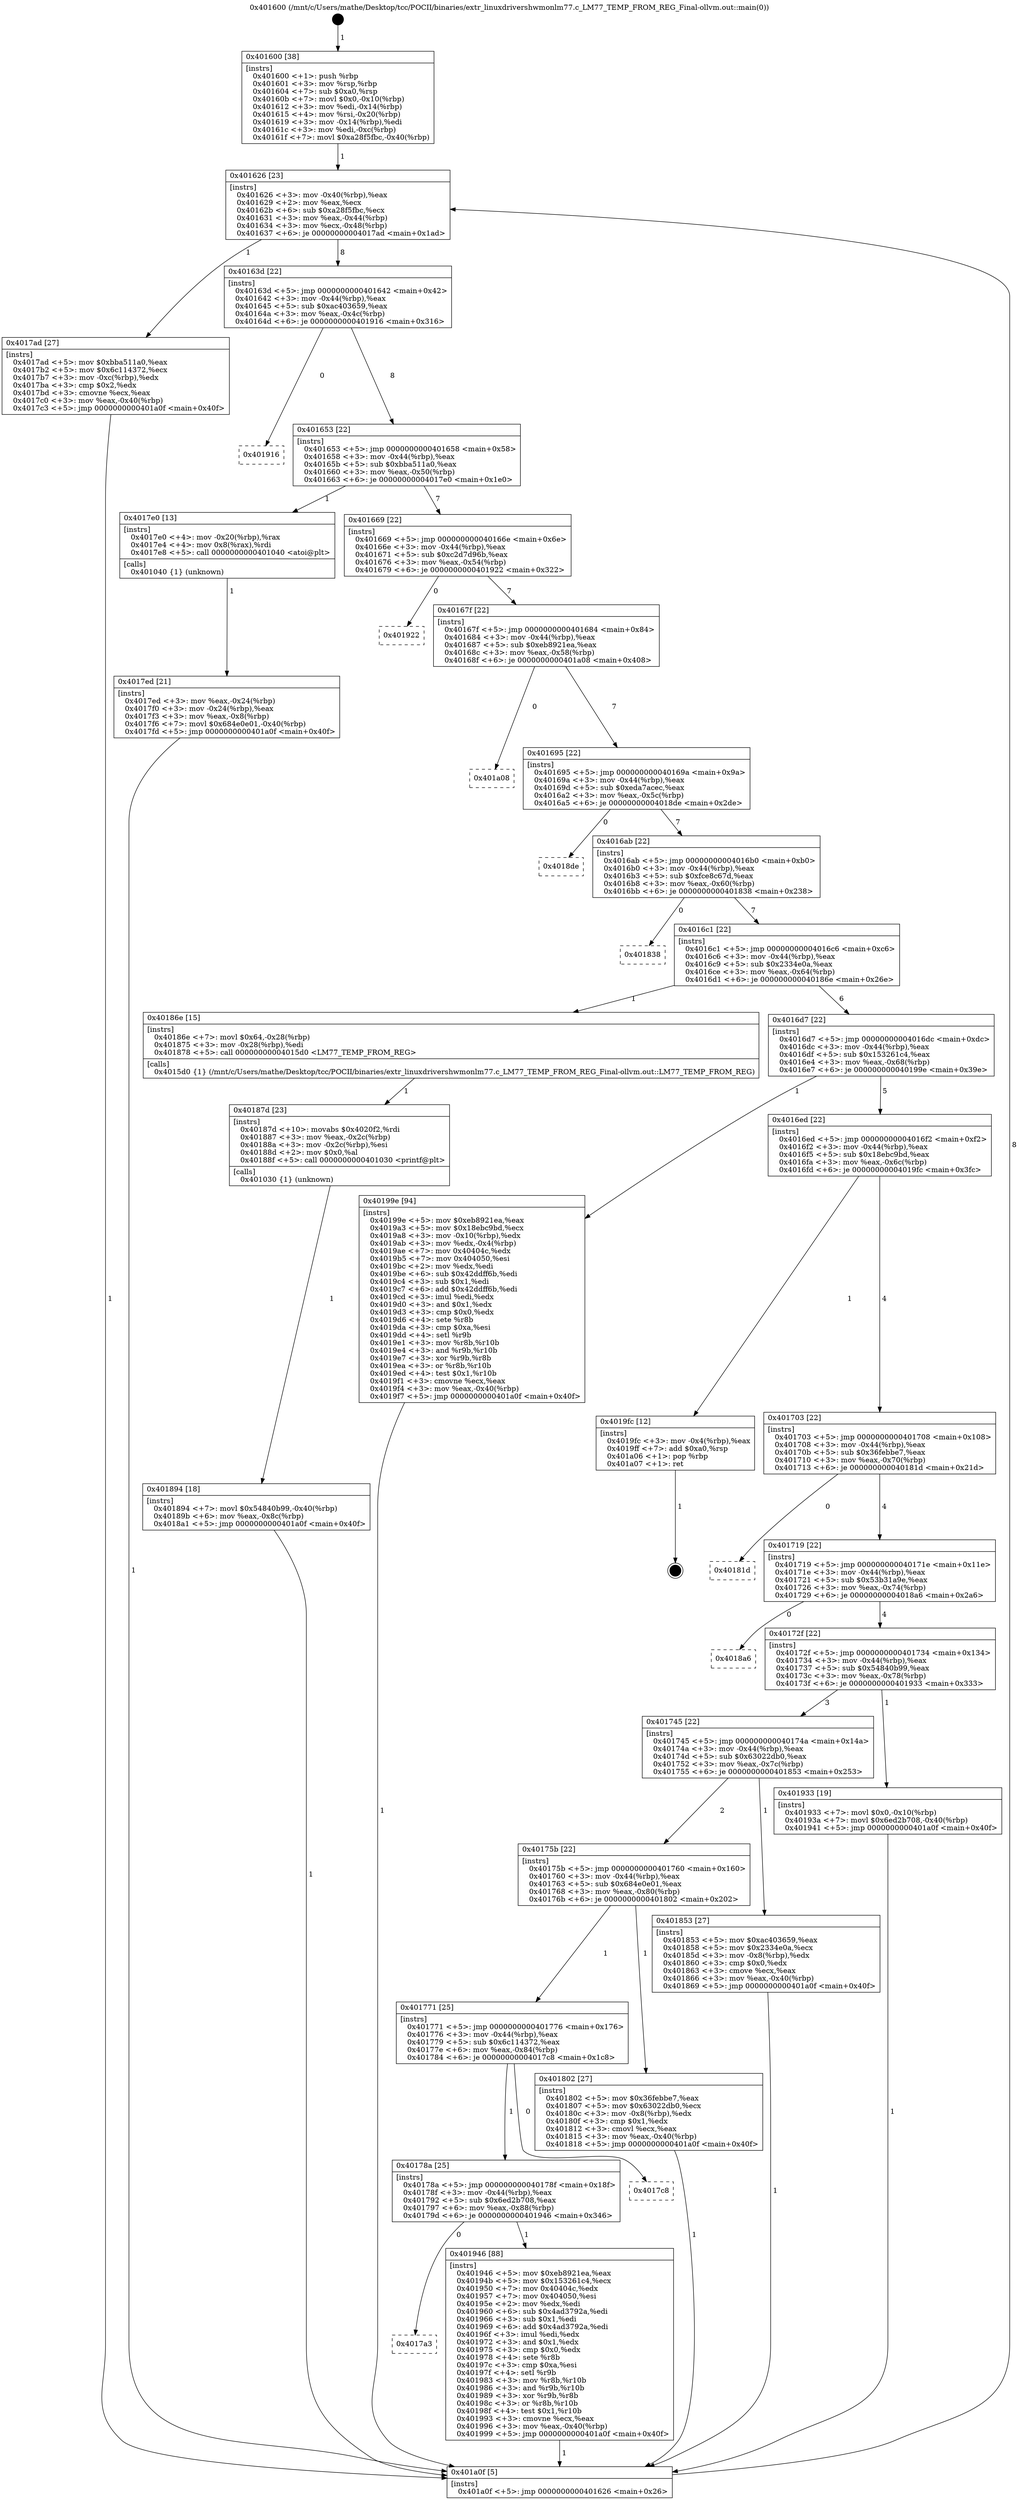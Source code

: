 digraph "0x401600" {
  label = "0x401600 (/mnt/c/Users/mathe/Desktop/tcc/POCII/binaries/extr_linuxdrivershwmonlm77.c_LM77_TEMP_FROM_REG_Final-ollvm.out::main(0))"
  labelloc = "t"
  node[shape=record]

  Entry [label="",width=0.3,height=0.3,shape=circle,fillcolor=black,style=filled]
  "0x401626" [label="{
     0x401626 [23]\l
     | [instrs]\l
     &nbsp;&nbsp;0x401626 \<+3\>: mov -0x40(%rbp),%eax\l
     &nbsp;&nbsp;0x401629 \<+2\>: mov %eax,%ecx\l
     &nbsp;&nbsp;0x40162b \<+6\>: sub $0xa28f5fbc,%ecx\l
     &nbsp;&nbsp;0x401631 \<+3\>: mov %eax,-0x44(%rbp)\l
     &nbsp;&nbsp;0x401634 \<+3\>: mov %ecx,-0x48(%rbp)\l
     &nbsp;&nbsp;0x401637 \<+6\>: je 00000000004017ad \<main+0x1ad\>\l
  }"]
  "0x4017ad" [label="{
     0x4017ad [27]\l
     | [instrs]\l
     &nbsp;&nbsp;0x4017ad \<+5\>: mov $0xbba511a0,%eax\l
     &nbsp;&nbsp;0x4017b2 \<+5\>: mov $0x6c114372,%ecx\l
     &nbsp;&nbsp;0x4017b7 \<+3\>: mov -0xc(%rbp),%edx\l
     &nbsp;&nbsp;0x4017ba \<+3\>: cmp $0x2,%edx\l
     &nbsp;&nbsp;0x4017bd \<+3\>: cmovne %ecx,%eax\l
     &nbsp;&nbsp;0x4017c0 \<+3\>: mov %eax,-0x40(%rbp)\l
     &nbsp;&nbsp;0x4017c3 \<+5\>: jmp 0000000000401a0f \<main+0x40f\>\l
  }"]
  "0x40163d" [label="{
     0x40163d [22]\l
     | [instrs]\l
     &nbsp;&nbsp;0x40163d \<+5\>: jmp 0000000000401642 \<main+0x42\>\l
     &nbsp;&nbsp;0x401642 \<+3\>: mov -0x44(%rbp),%eax\l
     &nbsp;&nbsp;0x401645 \<+5\>: sub $0xac403659,%eax\l
     &nbsp;&nbsp;0x40164a \<+3\>: mov %eax,-0x4c(%rbp)\l
     &nbsp;&nbsp;0x40164d \<+6\>: je 0000000000401916 \<main+0x316\>\l
  }"]
  "0x401a0f" [label="{
     0x401a0f [5]\l
     | [instrs]\l
     &nbsp;&nbsp;0x401a0f \<+5\>: jmp 0000000000401626 \<main+0x26\>\l
  }"]
  "0x401600" [label="{
     0x401600 [38]\l
     | [instrs]\l
     &nbsp;&nbsp;0x401600 \<+1\>: push %rbp\l
     &nbsp;&nbsp;0x401601 \<+3\>: mov %rsp,%rbp\l
     &nbsp;&nbsp;0x401604 \<+7\>: sub $0xa0,%rsp\l
     &nbsp;&nbsp;0x40160b \<+7\>: movl $0x0,-0x10(%rbp)\l
     &nbsp;&nbsp;0x401612 \<+3\>: mov %edi,-0x14(%rbp)\l
     &nbsp;&nbsp;0x401615 \<+4\>: mov %rsi,-0x20(%rbp)\l
     &nbsp;&nbsp;0x401619 \<+3\>: mov -0x14(%rbp),%edi\l
     &nbsp;&nbsp;0x40161c \<+3\>: mov %edi,-0xc(%rbp)\l
     &nbsp;&nbsp;0x40161f \<+7\>: movl $0xa28f5fbc,-0x40(%rbp)\l
  }"]
  Exit [label="",width=0.3,height=0.3,shape=circle,fillcolor=black,style=filled,peripheries=2]
  "0x401916" [label="{
     0x401916\l
  }", style=dashed]
  "0x401653" [label="{
     0x401653 [22]\l
     | [instrs]\l
     &nbsp;&nbsp;0x401653 \<+5\>: jmp 0000000000401658 \<main+0x58\>\l
     &nbsp;&nbsp;0x401658 \<+3\>: mov -0x44(%rbp),%eax\l
     &nbsp;&nbsp;0x40165b \<+5\>: sub $0xbba511a0,%eax\l
     &nbsp;&nbsp;0x401660 \<+3\>: mov %eax,-0x50(%rbp)\l
     &nbsp;&nbsp;0x401663 \<+6\>: je 00000000004017e0 \<main+0x1e0\>\l
  }"]
  "0x4017a3" [label="{
     0x4017a3\l
  }", style=dashed]
  "0x4017e0" [label="{
     0x4017e0 [13]\l
     | [instrs]\l
     &nbsp;&nbsp;0x4017e0 \<+4\>: mov -0x20(%rbp),%rax\l
     &nbsp;&nbsp;0x4017e4 \<+4\>: mov 0x8(%rax),%rdi\l
     &nbsp;&nbsp;0x4017e8 \<+5\>: call 0000000000401040 \<atoi@plt\>\l
     | [calls]\l
     &nbsp;&nbsp;0x401040 \{1\} (unknown)\l
  }"]
  "0x401669" [label="{
     0x401669 [22]\l
     | [instrs]\l
     &nbsp;&nbsp;0x401669 \<+5\>: jmp 000000000040166e \<main+0x6e\>\l
     &nbsp;&nbsp;0x40166e \<+3\>: mov -0x44(%rbp),%eax\l
     &nbsp;&nbsp;0x401671 \<+5\>: sub $0xc2d7d96b,%eax\l
     &nbsp;&nbsp;0x401676 \<+3\>: mov %eax,-0x54(%rbp)\l
     &nbsp;&nbsp;0x401679 \<+6\>: je 0000000000401922 \<main+0x322\>\l
  }"]
  "0x4017ed" [label="{
     0x4017ed [21]\l
     | [instrs]\l
     &nbsp;&nbsp;0x4017ed \<+3\>: mov %eax,-0x24(%rbp)\l
     &nbsp;&nbsp;0x4017f0 \<+3\>: mov -0x24(%rbp),%eax\l
     &nbsp;&nbsp;0x4017f3 \<+3\>: mov %eax,-0x8(%rbp)\l
     &nbsp;&nbsp;0x4017f6 \<+7\>: movl $0x684e0e01,-0x40(%rbp)\l
     &nbsp;&nbsp;0x4017fd \<+5\>: jmp 0000000000401a0f \<main+0x40f\>\l
  }"]
  "0x401946" [label="{
     0x401946 [88]\l
     | [instrs]\l
     &nbsp;&nbsp;0x401946 \<+5\>: mov $0xeb8921ea,%eax\l
     &nbsp;&nbsp;0x40194b \<+5\>: mov $0x153261c4,%ecx\l
     &nbsp;&nbsp;0x401950 \<+7\>: mov 0x40404c,%edx\l
     &nbsp;&nbsp;0x401957 \<+7\>: mov 0x404050,%esi\l
     &nbsp;&nbsp;0x40195e \<+2\>: mov %edx,%edi\l
     &nbsp;&nbsp;0x401960 \<+6\>: sub $0x4ad3792a,%edi\l
     &nbsp;&nbsp;0x401966 \<+3\>: sub $0x1,%edi\l
     &nbsp;&nbsp;0x401969 \<+6\>: add $0x4ad3792a,%edi\l
     &nbsp;&nbsp;0x40196f \<+3\>: imul %edi,%edx\l
     &nbsp;&nbsp;0x401972 \<+3\>: and $0x1,%edx\l
     &nbsp;&nbsp;0x401975 \<+3\>: cmp $0x0,%edx\l
     &nbsp;&nbsp;0x401978 \<+4\>: sete %r8b\l
     &nbsp;&nbsp;0x40197c \<+3\>: cmp $0xa,%esi\l
     &nbsp;&nbsp;0x40197f \<+4\>: setl %r9b\l
     &nbsp;&nbsp;0x401983 \<+3\>: mov %r8b,%r10b\l
     &nbsp;&nbsp;0x401986 \<+3\>: and %r9b,%r10b\l
     &nbsp;&nbsp;0x401989 \<+3\>: xor %r9b,%r8b\l
     &nbsp;&nbsp;0x40198c \<+3\>: or %r8b,%r10b\l
     &nbsp;&nbsp;0x40198f \<+4\>: test $0x1,%r10b\l
     &nbsp;&nbsp;0x401993 \<+3\>: cmovne %ecx,%eax\l
     &nbsp;&nbsp;0x401996 \<+3\>: mov %eax,-0x40(%rbp)\l
     &nbsp;&nbsp;0x401999 \<+5\>: jmp 0000000000401a0f \<main+0x40f\>\l
  }"]
  "0x401922" [label="{
     0x401922\l
  }", style=dashed]
  "0x40167f" [label="{
     0x40167f [22]\l
     | [instrs]\l
     &nbsp;&nbsp;0x40167f \<+5\>: jmp 0000000000401684 \<main+0x84\>\l
     &nbsp;&nbsp;0x401684 \<+3\>: mov -0x44(%rbp),%eax\l
     &nbsp;&nbsp;0x401687 \<+5\>: sub $0xeb8921ea,%eax\l
     &nbsp;&nbsp;0x40168c \<+3\>: mov %eax,-0x58(%rbp)\l
     &nbsp;&nbsp;0x40168f \<+6\>: je 0000000000401a08 \<main+0x408\>\l
  }"]
  "0x40178a" [label="{
     0x40178a [25]\l
     | [instrs]\l
     &nbsp;&nbsp;0x40178a \<+5\>: jmp 000000000040178f \<main+0x18f\>\l
     &nbsp;&nbsp;0x40178f \<+3\>: mov -0x44(%rbp),%eax\l
     &nbsp;&nbsp;0x401792 \<+5\>: sub $0x6ed2b708,%eax\l
     &nbsp;&nbsp;0x401797 \<+6\>: mov %eax,-0x88(%rbp)\l
     &nbsp;&nbsp;0x40179d \<+6\>: je 0000000000401946 \<main+0x346\>\l
  }"]
  "0x401a08" [label="{
     0x401a08\l
  }", style=dashed]
  "0x401695" [label="{
     0x401695 [22]\l
     | [instrs]\l
     &nbsp;&nbsp;0x401695 \<+5\>: jmp 000000000040169a \<main+0x9a\>\l
     &nbsp;&nbsp;0x40169a \<+3\>: mov -0x44(%rbp),%eax\l
     &nbsp;&nbsp;0x40169d \<+5\>: sub $0xeda7acec,%eax\l
     &nbsp;&nbsp;0x4016a2 \<+3\>: mov %eax,-0x5c(%rbp)\l
     &nbsp;&nbsp;0x4016a5 \<+6\>: je 00000000004018de \<main+0x2de\>\l
  }"]
  "0x4017c8" [label="{
     0x4017c8\l
  }", style=dashed]
  "0x4018de" [label="{
     0x4018de\l
  }", style=dashed]
  "0x4016ab" [label="{
     0x4016ab [22]\l
     | [instrs]\l
     &nbsp;&nbsp;0x4016ab \<+5\>: jmp 00000000004016b0 \<main+0xb0\>\l
     &nbsp;&nbsp;0x4016b0 \<+3\>: mov -0x44(%rbp),%eax\l
     &nbsp;&nbsp;0x4016b3 \<+5\>: sub $0xfce8c67d,%eax\l
     &nbsp;&nbsp;0x4016b8 \<+3\>: mov %eax,-0x60(%rbp)\l
     &nbsp;&nbsp;0x4016bb \<+6\>: je 0000000000401838 \<main+0x238\>\l
  }"]
  "0x401894" [label="{
     0x401894 [18]\l
     | [instrs]\l
     &nbsp;&nbsp;0x401894 \<+7\>: movl $0x54840b99,-0x40(%rbp)\l
     &nbsp;&nbsp;0x40189b \<+6\>: mov %eax,-0x8c(%rbp)\l
     &nbsp;&nbsp;0x4018a1 \<+5\>: jmp 0000000000401a0f \<main+0x40f\>\l
  }"]
  "0x401838" [label="{
     0x401838\l
  }", style=dashed]
  "0x4016c1" [label="{
     0x4016c1 [22]\l
     | [instrs]\l
     &nbsp;&nbsp;0x4016c1 \<+5\>: jmp 00000000004016c6 \<main+0xc6\>\l
     &nbsp;&nbsp;0x4016c6 \<+3\>: mov -0x44(%rbp),%eax\l
     &nbsp;&nbsp;0x4016c9 \<+5\>: sub $0x2334e0a,%eax\l
     &nbsp;&nbsp;0x4016ce \<+3\>: mov %eax,-0x64(%rbp)\l
     &nbsp;&nbsp;0x4016d1 \<+6\>: je 000000000040186e \<main+0x26e\>\l
  }"]
  "0x40187d" [label="{
     0x40187d [23]\l
     | [instrs]\l
     &nbsp;&nbsp;0x40187d \<+10\>: movabs $0x4020f2,%rdi\l
     &nbsp;&nbsp;0x401887 \<+3\>: mov %eax,-0x2c(%rbp)\l
     &nbsp;&nbsp;0x40188a \<+3\>: mov -0x2c(%rbp),%esi\l
     &nbsp;&nbsp;0x40188d \<+2\>: mov $0x0,%al\l
     &nbsp;&nbsp;0x40188f \<+5\>: call 0000000000401030 \<printf@plt\>\l
     | [calls]\l
     &nbsp;&nbsp;0x401030 \{1\} (unknown)\l
  }"]
  "0x40186e" [label="{
     0x40186e [15]\l
     | [instrs]\l
     &nbsp;&nbsp;0x40186e \<+7\>: movl $0x64,-0x28(%rbp)\l
     &nbsp;&nbsp;0x401875 \<+3\>: mov -0x28(%rbp),%edi\l
     &nbsp;&nbsp;0x401878 \<+5\>: call 00000000004015d0 \<LM77_TEMP_FROM_REG\>\l
     | [calls]\l
     &nbsp;&nbsp;0x4015d0 \{1\} (/mnt/c/Users/mathe/Desktop/tcc/POCII/binaries/extr_linuxdrivershwmonlm77.c_LM77_TEMP_FROM_REG_Final-ollvm.out::LM77_TEMP_FROM_REG)\l
  }"]
  "0x4016d7" [label="{
     0x4016d7 [22]\l
     | [instrs]\l
     &nbsp;&nbsp;0x4016d7 \<+5\>: jmp 00000000004016dc \<main+0xdc\>\l
     &nbsp;&nbsp;0x4016dc \<+3\>: mov -0x44(%rbp),%eax\l
     &nbsp;&nbsp;0x4016df \<+5\>: sub $0x153261c4,%eax\l
     &nbsp;&nbsp;0x4016e4 \<+3\>: mov %eax,-0x68(%rbp)\l
     &nbsp;&nbsp;0x4016e7 \<+6\>: je 000000000040199e \<main+0x39e\>\l
  }"]
  "0x401771" [label="{
     0x401771 [25]\l
     | [instrs]\l
     &nbsp;&nbsp;0x401771 \<+5\>: jmp 0000000000401776 \<main+0x176\>\l
     &nbsp;&nbsp;0x401776 \<+3\>: mov -0x44(%rbp),%eax\l
     &nbsp;&nbsp;0x401779 \<+5\>: sub $0x6c114372,%eax\l
     &nbsp;&nbsp;0x40177e \<+6\>: mov %eax,-0x84(%rbp)\l
     &nbsp;&nbsp;0x401784 \<+6\>: je 00000000004017c8 \<main+0x1c8\>\l
  }"]
  "0x40199e" [label="{
     0x40199e [94]\l
     | [instrs]\l
     &nbsp;&nbsp;0x40199e \<+5\>: mov $0xeb8921ea,%eax\l
     &nbsp;&nbsp;0x4019a3 \<+5\>: mov $0x18ebc9bd,%ecx\l
     &nbsp;&nbsp;0x4019a8 \<+3\>: mov -0x10(%rbp),%edx\l
     &nbsp;&nbsp;0x4019ab \<+3\>: mov %edx,-0x4(%rbp)\l
     &nbsp;&nbsp;0x4019ae \<+7\>: mov 0x40404c,%edx\l
     &nbsp;&nbsp;0x4019b5 \<+7\>: mov 0x404050,%esi\l
     &nbsp;&nbsp;0x4019bc \<+2\>: mov %edx,%edi\l
     &nbsp;&nbsp;0x4019be \<+6\>: sub $0x42ddff6b,%edi\l
     &nbsp;&nbsp;0x4019c4 \<+3\>: sub $0x1,%edi\l
     &nbsp;&nbsp;0x4019c7 \<+6\>: add $0x42ddff6b,%edi\l
     &nbsp;&nbsp;0x4019cd \<+3\>: imul %edi,%edx\l
     &nbsp;&nbsp;0x4019d0 \<+3\>: and $0x1,%edx\l
     &nbsp;&nbsp;0x4019d3 \<+3\>: cmp $0x0,%edx\l
     &nbsp;&nbsp;0x4019d6 \<+4\>: sete %r8b\l
     &nbsp;&nbsp;0x4019da \<+3\>: cmp $0xa,%esi\l
     &nbsp;&nbsp;0x4019dd \<+4\>: setl %r9b\l
     &nbsp;&nbsp;0x4019e1 \<+3\>: mov %r8b,%r10b\l
     &nbsp;&nbsp;0x4019e4 \<+3\>: and %r9b,%r10b\l
     &nbsp;&nbsp;0x4019e7 \<+3\>: xor %r9b,%r8b\l
     &nbsp;&nbsp;0x4019ea \<+3\>: or %r8b,%r10b\l
     &nbsp;&nbsp;0x4019ed \<+4\>: test $0x1,%r10b\l
     &nbsp;&nbsp;0x4019f1 \<+3\>: cmovne %ecx,%eax\l
     &nbsp;&nbsp;0x4019f4 \<+3\>: mov %eax,-0x40(%rbp)\l
     &nbsp;&nbsp;0x4019f7 \<+5\>: jmp 0000000000401a0f \<main+0x40f\>\l
  }"]
  "0x4016ed" [label="{
     0x4016ed [22]\l
     | [instrs]\l
     &nbsp;&nbsp;0x4016ed \<+5\>: jmp 00000000004016f2 \<main+0xf2\>\l
     &nbsp;&nbsp;0x4016f2 \<+3\>: mov -0x44(%rbp),%eax\l
     &nbsp;&nbsp;0x4016f5 \<+5\>: sub $0x18ebc9bd,%eax\l
     &nbsp;&nbsp;0x4016fa \<+3\>: mov %eax,-0x6c(%rbp)\l
     &nbsp;&nbsp;0x4016fd \<+6\>: je 00000000004019fc \<main+0x3fc\>\l
  }"]
  "0x401802" [label="{
     0x401802 [27]\l
     | [instrs]\l
     &nbsp;&nbsp;0x401802 \<+5\>: mov $0x36febbe7,%eax\l
     &nbsp;&nbsp;0x401807 \<+5\>: mov $0x63022db0,%ecx\l
     &nbsp;&nbsp;0x40180c \<+3\>: mov -0x8(%rbp),%edx\l
     &nbsp;&nbsp;0x40180f \<+3\>: cmp $0x1,%edx\l
     &nbsp;&nbsp;0x401812 \<+3\>: cmovl %ecx,%eax\l
     &nbsp;&nbsp;0x401815 \<+3\>: mov %eax,-0x40(%rbp)\l
     &nbsp;&nbsp;0x401818 \<+5\>: jmp 0000000000401a0f \<main+0x40f\>\l
  }"]
  "0x4019fc" [label="{
     0x4019fc [12]\l
     | [instrs]\l
     &nbsp;&nbsp;0x4019fc \<+3\>: mov -0x4(%rbp),%eax\l
     &nbsp;&nbsp;0x4019ff \<+7\>: add $0xa0,%rsp\l
     &nbsp;&nbsp;0x401a06 \<+1\>: pop %rbp\l
     &nbsp;&nbsp;0x401a07 \<+1\>: ret\l
  }"]
  "0x401703" [label="{
     0x401703 [22]\l
     | [instrs]\l
     &nbsp;&nbsp;0x401703 \<+5\>: jmp 0000000000401708 \<main+0x108\>\l
     &nbsp;&nbsp;0x401708 \<+3\>: mov -0x44(%rbp),%eax\l
     &nbsp;&nbsp;0x40170b \<+5\>: sub $0x36febbe7,%eax\l
     &nbsp;&nbsp;0x401710 \<+3\>: mov %eax,-0x70(%rbp)\l
     &nbsp;&nbsp;0x401713 \<+6\>: je 000000000040181d \<main+0x21d\>\l
  }"]
  "0x40175b" [label="{
     0x40175b [22]\l
     | [instrs]\l
     &nbsp;&nbsp;0x40175b \<+5\>: jmp 0000000000401760 \<main+0x160\>\l
     &nbsp;&nbsp;0x401760 \<+3\>: mov -0x44(%rbp),%eax\l
     &nbsp;&nbsp;0x401763 \<+5\>: sub $0x684e0e01,%eax\l
     &nbsp;&nbsp;0x401768 \<+3\>: mov %eax,-0x80(%rbp)\l
     &nbsp;&nbsp;0x40176b \<+6\>: je 0000000000401802 \<main+0x202\>\l
  }"]
  "0x40181d" [label="{
     0x40181d\l
  }", style=dashed]
  "0x401719" [label="{
     0x401719 [22]\l
     | [instrs]\l
     &nbsp;&nbsp;0x401719 \<+5\>: jmp 000000000040171e \<main+0x11e\>\l
     &nbsp;&nbsp;0x40171e \<+3\>: mov -0x44(%rbp),%eax\l
     &nbsp;&nbsp;0x401721 \<+5\>: sub $0x53b31a9e,%eax\l
     &nbsp;&nbsp;0x401726 \<+3\>: mov %eax,-0x74(%rbp)\l
     &nbsp;&nbsp;0x401729 \<+6\>: je 00000000004018a6 \<main+0x2a6\>\l
  }"]
  "0x401853" [label="{
     0x401853 [27]\l
     | [instrs]\l
     &nbsp;&nbsp;0x401853 \<+5\>: mov $0xac403659,%eax\l
     &nbsp;&nbsp;0x401858 \<+5\>: mov $0x2334e0a,%ecx\l
     &nbsp;&nbsp;0x40185d \<+3\>: mov -0x8(%rbp),%edx\l
     &nbsp;&nbsp;0x401860 \<+3\>: cmp $0x0,%edx\l
     &nbsp;&nbsp;0x401863 \<+3\>: cmove %ecx,%eax\l
     &nbsp;&nbsp;0x401866 \<+3\>: mov %eax,-0x40(%rbp)\l
     &nbsp;&nbsp;0x401869 \<+5\>: jmp 0000000000401a0f \<main+0x40f\>\l
  }"]
  "0x4018a6" [label="{
     0x4018a6\l
  }", style=dashed]
  "0x40172f" [label="{
     0x40172f [22]\l
     | [instrs]\l
     &nbsp;&nbsp;0x40172f \<+5\>: jmp 0000000000401734 \<main+0x134\>\l
     &nbsp;&nbsp;0x401734 \<+3\>: mov -0x44(%rbp),%eax\l
     &nbsp;&nbsp;0x401737 \<+5\>: sub $0x54840b99,%eax\l
     &nbsp;&nbsp;0x40173c \<+3\>: mov %eax,-0x78(%rbp)\l
     &nbsp;&nbsp;0x40173f \<+6\>: je 0000000000401933 \<main+0x333\>\l
  }"]
  "0x401745" [label="{
     0x401745 [22]\l
     | [instrs]\l
     &nbsp;&nbsp;0x401745 \<+5\>: jmp 000000000040174a \<main+0x14a\>\l
     &nbsp;&nbsp;0x40174a \<+3\>: mov -0x44(%rbp),%eax\l
     &nbsp;&nbsp;0x40174d \<+5\>: sub $0x63022db0,%eax\l
     &nbsp;&nbsp;0x401752 \<+3\>: mov %eax,-0x7c(%rbp)\l
     &nbsp;&nbsp;0x401755 \<+6\>: je 0000000000401853 \<main+0x253\>\l
  }"]
  "0x401933" [label="{
     0x401933 [19]\l
     | [instrs]\l
     &nbsp;&nbsp;0x401933 \<+7\>: movl $0x0,-0x10(%rbp)\l
     &nbsp;&nbsp;0x40193a \<+7\>: movl $0x6ed2b708,-0x40(%rbp)\l
     &nbsp;&nbsp;0x401941 \<+5\>: jmp 0000000000401a0f \<main+0x40f\>\l
  }"]
  Entry -> "0x401600" [label=" 1"]
  "0x401626" -> "0x4017ad" [label=" 1"]
  "0x401626" -> "0x40163d" [label=" 8"]
  "0x4017ad" -> "0x401a0f" [label=" 1"]
  "0x401600" -> "0x401626" [label=" 1"]
  "0x401a0f" -> "0x401626" [label=" 8"]
  "0x4019fc" -> Exit [label=" 1"]
  "0x40163d" -> "0x401916" [label=" 0"]
  "0x40163d" -> "0x401653" [label=" 8"]
  "0x40199e" -> "0x401a0f" [label=" 1"]
  "0x401653" -> "0x4017e0" [label=" 1"]
  "0x401653" -> "0x401669" [label=" 7"]
  "0x4017e0" -> "0x4017ed" [label=" 1"]
  "0x4017ed" -> "0x401a0f" [label=" 1"]
  "0x401946" -> "0x401a0f" [label=" 1"]
  "0x401669" -> "0x401922" [label=" 0"]
  "0x401669" -> "0x40167f" [label=" 7"]
  "0x40178a" -> "0x4017a3" [label=" 0"]
  "0x40167f" -> "0x401a08" [label=" 0"]
  "0x40167f" -> "0x401695" [label=" 7"]
  "0x40178a" -> "0x401946" [label=" 1"]
  "0x401695" -> "0x4018de" [label=" 0"]
  "0x401695" -> "0x4016ab" [label=" 7"]
  "0x401771" -> "0x40178a" [label=" 1"]
  "0x4016ab" -> "0x401838" [label=" 0"]
  "0x4016ab" -> "0x4016c1" [label=" 7"]
  "0x401771" -> "0x4017c8" [label=" 0"]
  "0x4016c1" -> "0x40186e" [label=" 1"]
  "0x4016c1" -> "0x4016d7" [label=" 6"]
  "0x401933" -> "0x401a0f" [label=" 1"]
  "0x4016d7" -> "0x40199e" [label=" 1"]
  "0x4016d7" -> "0x4016ed" [label=" 5"]
  "0x401894" -> "0x401a0f" [label=" 1"]
  "0x4016ed" -> "0x4019fc" [label=" 1"]
  "0x4016ed" -> "0x401703" [label=" 4"]
  "0x40187d" -> "0x401894" [label=" 1"]
  "0x401703" -> "0x40181d" [label=" 0"]
  "0x401703" -> "0x401719" [label=" 4"]
  "0x401853" -> "0x401a0f" [label=" 1"]
  "0x401719" -> "0x4018a6" [label=" 0"]
  "0x401719" -> "0x40172f" [label=" 4"]
  "0x401802" -> "0x401a0f" [label=" 1"]
  "0x40172f" -> "0x401933" [label=" 1"]
  "0x40172f" -> "0x401745" [label=" 3"]
  "0x40175b" -> "0x401771" [label=" 1"]
  "0x401745" -> "0x401853" [label=" 1"]
  "0x401745" -> "0x40175b" [label=" 2"]
  "0x40186e" -> "0x40187d" [label=" 1"]
  "0x40175b" -> "0x401802" [label=" 1"]
}
